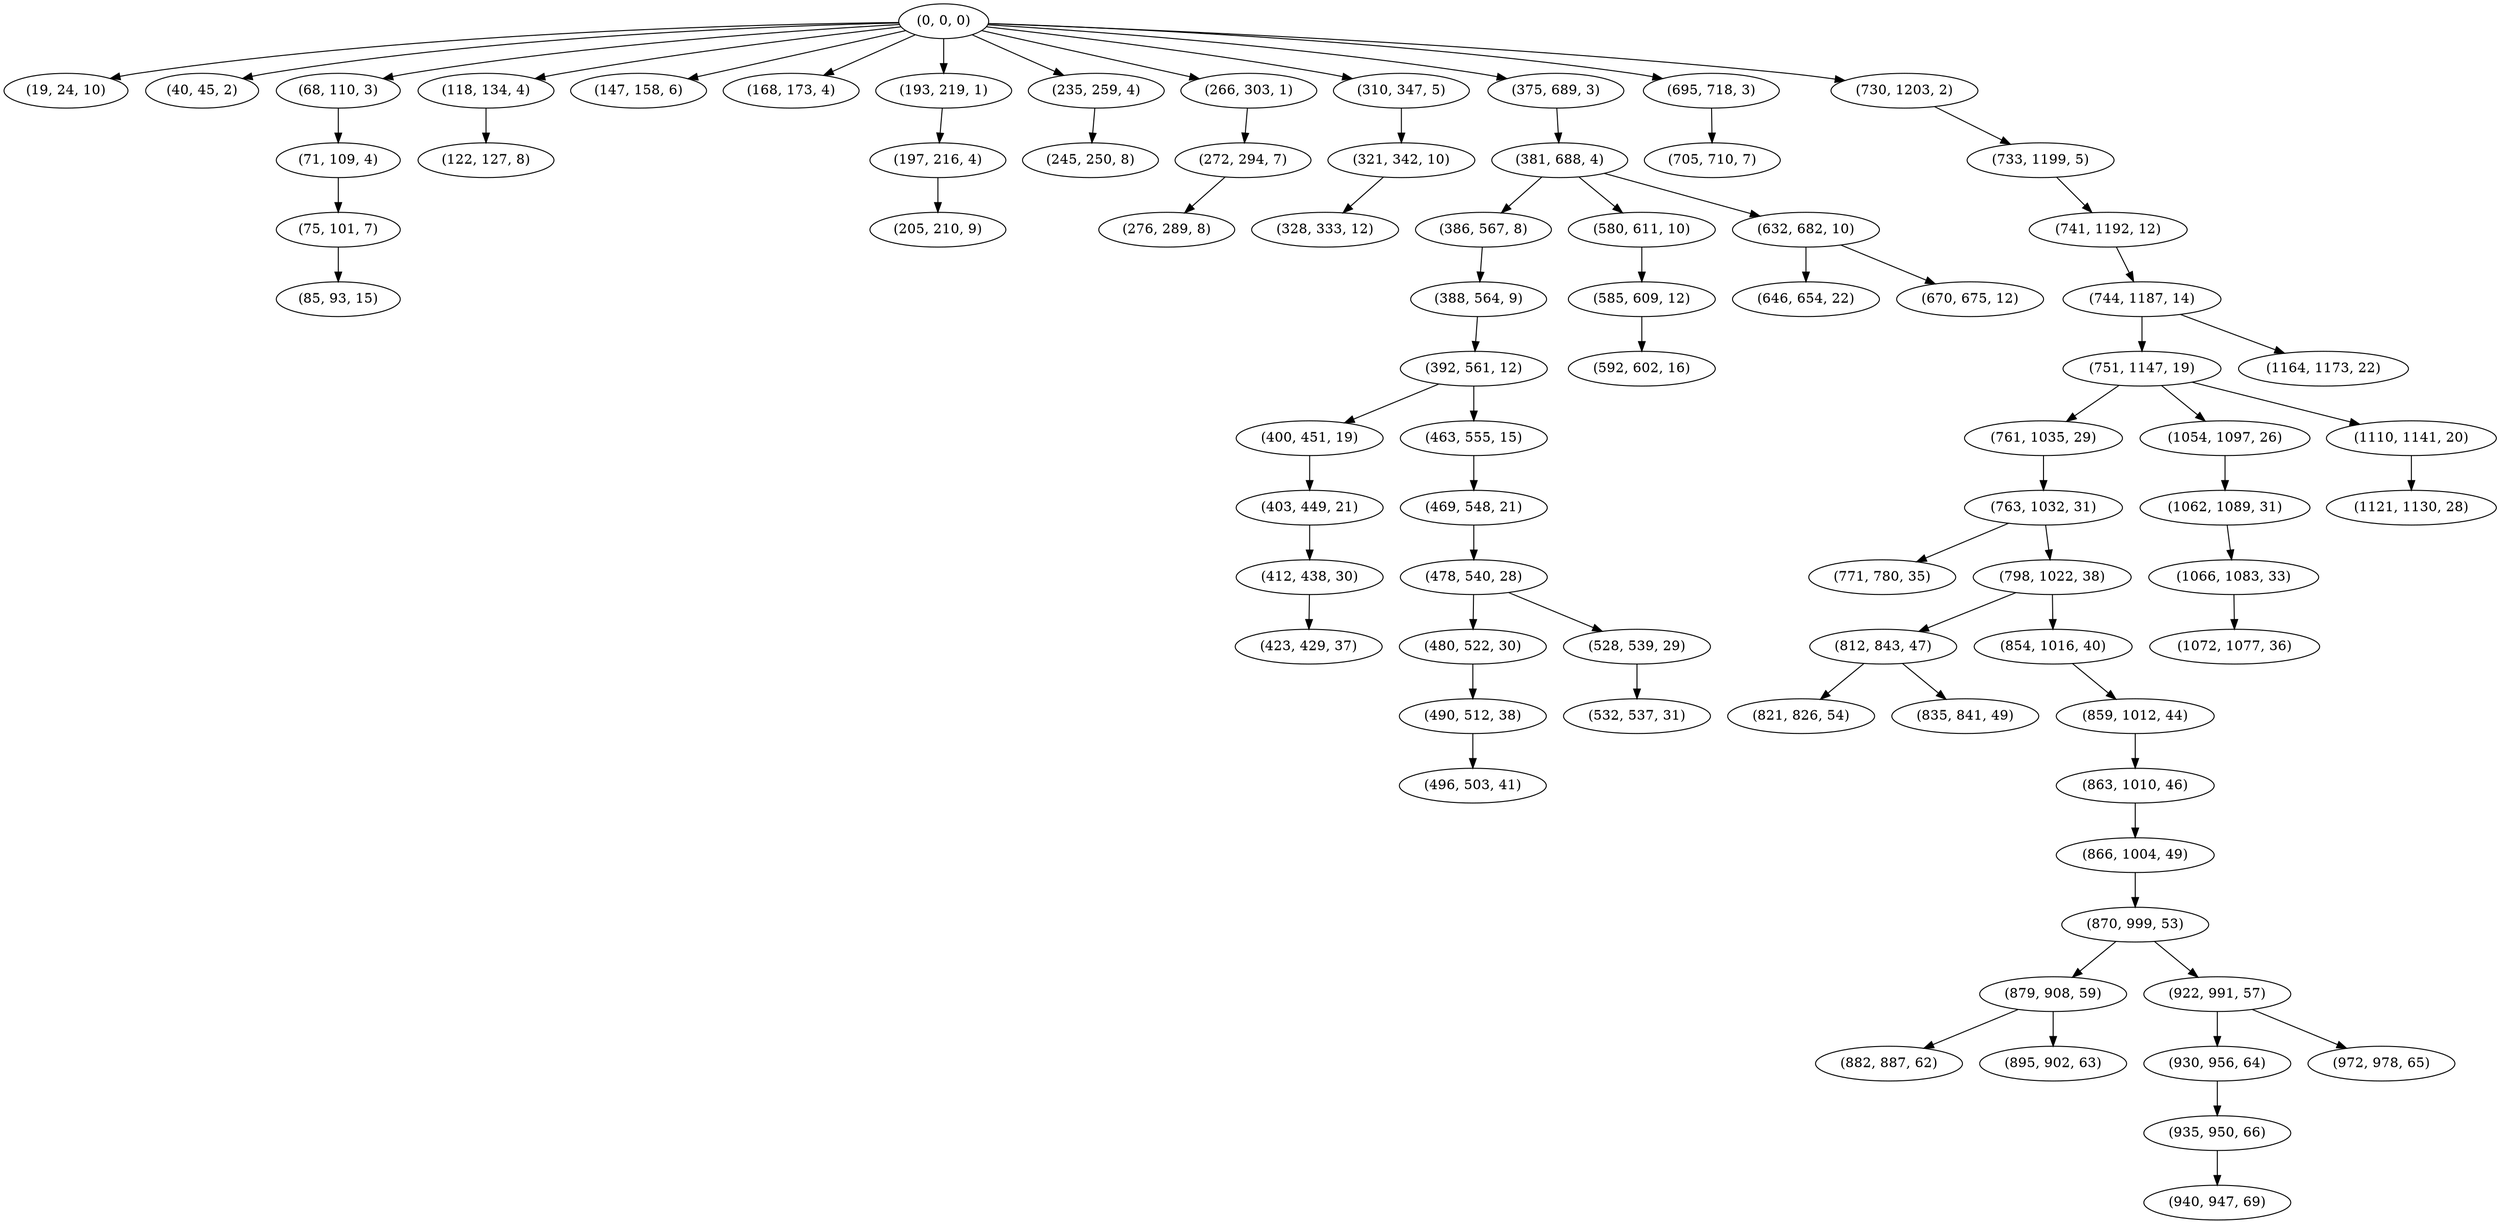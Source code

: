 digraph tree {
    "(0, 0, 0)";
    "(19, 24, 10)";
    "(40, 45, 2)";
    "(68, 110, 3)";
    "(71, 109, 4)";
    "(75, 101, 7)";
    "(85, 93, 15)";
    "(118, 134, 4)";
    "(122, 127, 8)";
    "(147, 158, 6)";
    "(168, 173, 4)";
    "(193, 219, 1)";
    "(197, 216, 4)";
    "(205, 210, 9)";
    "(235, 259, 4)";
    "(245, 250, 8)";
    "(266, 303, 1)";
    "(272, 294, 7)";
    "(276, 289, 8)";
    "(310, 347, 5)";
    "(321, 342, 10)";
    "(328, 333, 12)";
    "(375, 689, 3)";
    "(381, 688, 4)";
    "(386, 567, 8)";
    "(388, 564, 9)";
    "(392, 561, 12)";
    "(400, 451, 19)";
    "(403, 449, 21)";
    "(412, 438, 30)";
    "(423, 429, 37)";
    "(463, 555, 15)";
    "(469, 548, 21)";
    "(478, 540, 28)";
    "(480, 522, 30)";
    "(490, 512, 38)";
    "(496, 503, 41)";
    "(528, 539, 29)";
    "(532, 537, 31)";
    "(580, 611, 10)";
    "(585, 609, 12)";
    "(592, 602, 16)";
    "(632, 682, 10)";
    "(646, 654, 22)";
    "(670, 675, 12)";
    "(695, 718, 3)";
    "(705, 710, 7)";
    "(730, 1203, 2)";
    "(733, 1199, 5)";
    "(741, 1192, 12)";
    "(744, 1187, 14)";
    "(751, 1147, 19)";
    "(761, 1035, 29)";
    "(763, 1032, 31)";
    "(771, 780, 35)";
    "(798, 1022, 38)";
    "(812, 843, 47)";
    "(821, 826, 54)";
    "(835, 841, 49)";
    "(854, 1016, 40)";
    "(859, 1012, 44)";
    "(863, 1010, 46)";
    "(866, 1004, 49)";
    "(870, 999, 53)";
    "(879, 908, 59)";
    "(882, 887, 62)";
    "(895, 902, 63)";
    "(922, 991, 57)";
    "(930, 956, 64)";
    "(935, 950, 66)";
    "(940, 947, 69)";
    "(972, 978, 65)";
    "(1054, 1097, 26)";
    "(1062, 1089, 31)";
    "(1066, 1083, 33)";
    "(1072, 1077, 36)";
    "(1110, 1141, 20)";
    "(1121, 1130, 28)";
    "(1164, 1173, 22)";
    "(0, 0, 0)" -> "(19, 24, 10)";
    "(0, 0, 0)" -> "(40, 45, 2)";
    "(0, 0, 0)" -> "(68, 110, 3)";
    "(0, 0, 0)" -> "(118, 134, 4)";
    "(0, 0, 0)" -> "(147, 158, 6)";
    "(0, 0, 0)" -> "(168, 173, 4)";
    "(0, 0, 0)" -> "(193, 219, 1)";
    "(0, 0, 0)" -> "(235, 259, 4)";
    "(0, 0, 0)" -> "(266, 303, 1)";
    "(0, 0, 0)" -> "(310, 347, 5)";
    "(0, 0, 0)" -> "(375, 689, 3)";
    "(0, 0, 0)" -> "(695, 718, 3)";
    "(0, 0, 0)" -> "(730, 1203, 2)";
    "(68, 110, 3)" -> "(71, 109, 4)";
    "(71, 109, 4)" -> "(75, 101, 7)";
    "(75, 101, 7)" -> "(85, 93, 15)";
    "(118, 134, 4)" -> "(122, 127, 8)";
    "(193, 219, 1)" -> "(197, 216, 4)";
    "(197, 216, 4)" -> "(205, 210, 9)";
    "(235, 259, 4)" -> "(245, 250, 8)";
    "(266, 303, 1)" -> "(272, 294, 7)";
    "(272, 294, 7)" -> "(276, 289, 8)";
    "(310, 347, 5)" -> "(321, 342, 10)";
    "(321, 342, 10)" -> "(328, 333, 12)";
    "(375, 689, 3)" -> "(381, 688, 4)";
    "(381, 688, 4)" -> "(386, 567, 8)";
    "(381, 688, 4)" -> "(580, 611, 10)";
    "(381, 688, 4)" -> "(632, 682, 10)";
    "(386, 567, 8)" -> "(388, 564, 9)";
    "(388, 564, 9)" -> "(392, 561, 12)";
    "(392, 561, 12)" -> "(400, 451, 19)";
    "(392, 561, 12)" -> "(463, 555, 15)";
    "(400, 451, 19)" -> "(403, 449, 21)";
    "(403, 449, 21)" -> "(412, 438, 30)";
    "(412, 438, 30)" -> "(423, 429, 37)";
    "(463, 555, 15)" -> "(469, 548, 21)";
    "(469, 548, 21)" -> "(478, 540, 28)";
    "(478, 540, 28)" -> "(480, 522, 30)";
    "(478, 540, 28)" -> "(528, 539, 29)";
    "(480, 522, 30)" -> "(490, 512, 38)";
    "(490, 512, 38)" -> "(496, 503, 41)";
    "(528, 539, 29)" -> "(532, 537, 31)";
    "(580, 611, 10)" -> "(585, 609, 12)";
    "(585, 609, 12)" -> "(592, 602, 16)";
    "(632, 682, 10)" -> "(646, 654, 22)";
    "(632, 682, 10)" -> "(670, 675, 12)";
    "(695, 718, 3)" -> "(705, 710, 7)";
    "(730, 1203, 2)" -> "(733, 1199, 5)";
    "(733, 1199, 5)" -> "(741, 1192, 12)";
    "(741, 1192, 12)" -> "(744, 1187, 14)";
    "(744, 1187, 14)" -> "(751, 1147, 19)";
    "(744, 1187, 14)" -> "(1164, 1173, 22)";
    "(751, 1147, 19)" -> "(761, 1035, 29)";
    "(751, 1147, 19)" -> "(1054, 1097, 26)";
    "(751, 1147, 19)" -> "(1110, 1141, 20)";
    "(761, 1035, 29)" -> "(763, 1032, 31)";
    "(763, 1032, 31)" -> "(771, 780, 35)";
    "(763, 1032, 31)" -> "(798, 1022, 38)";
    "(798, 1022, 38)" -> "(812, 843, 47)";
    "(798, 1022, 38)" -> "(854, 1016, 40)";
    "(812, 843, 47)" -> "(821, 826, 54)";
    "(812, 843, 47)" -> "(835, 841, 49)";
    "(854, 1016, 40)" -> "(859, 1012, 44)";
    "(859, 1012, 44)" -> "(863, 1010, 46)";
    "(863, 1010, 46)" -> "(866, 1004, 49)";
    "(866, 1004, 49)" -> "(870, 999, 53)";
    "(870, 999, 53)" -> "(879, 908, 59)";
    "(870, 999, 53)" -> "(922, 991, 57)";
    "(879, 908, 59)" -> "(882, 887, 62)";
    "(879, 908, 59)" -> "(895, 902, 63)";
    "(922, 991, 57)" -> "(930, 956, 64)";
    "(922, 991, 57)" -> "(972, 978, 65)";
    "(930, 956, 64)" -> "(935, 950, 66)";
    "(935, 950, 66)" -> "(940, 947, 69)";
    "(1054, 1097, 26)" -> "(1062, 1089, 31)";
    "(1062, 1089, 31)" -> "(1066, 1083, 33)";
    "(1066, 1083, 33)" -> "(1072, 1077, 36)";
    "(1110, 1141, 20)" -> "(1121, 1130, 28)";
}
